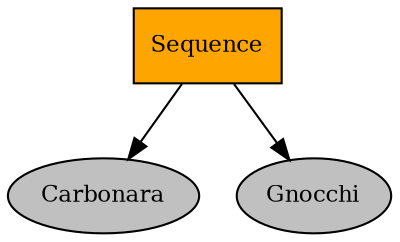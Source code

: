 digraph sequence {
graph [fontname="times-roman"];
node [fontname="times-roman"];
edge [fontname="times-roman"];
Sequence [fillcolor=orange, fontcolor=black, fontsize=11, shape=box, style=filled];
Carbonara [fillcolor=gray, fontcolor=black, fontsize=11, shape=ellipse, style=filled];
Sequence -> Carbonara;
Gnocchi [fillcolor=gray, fontcolor=black, fontsize=11, shape=ellipse, style=filled];
Sequence -> Gnocchi;
}
